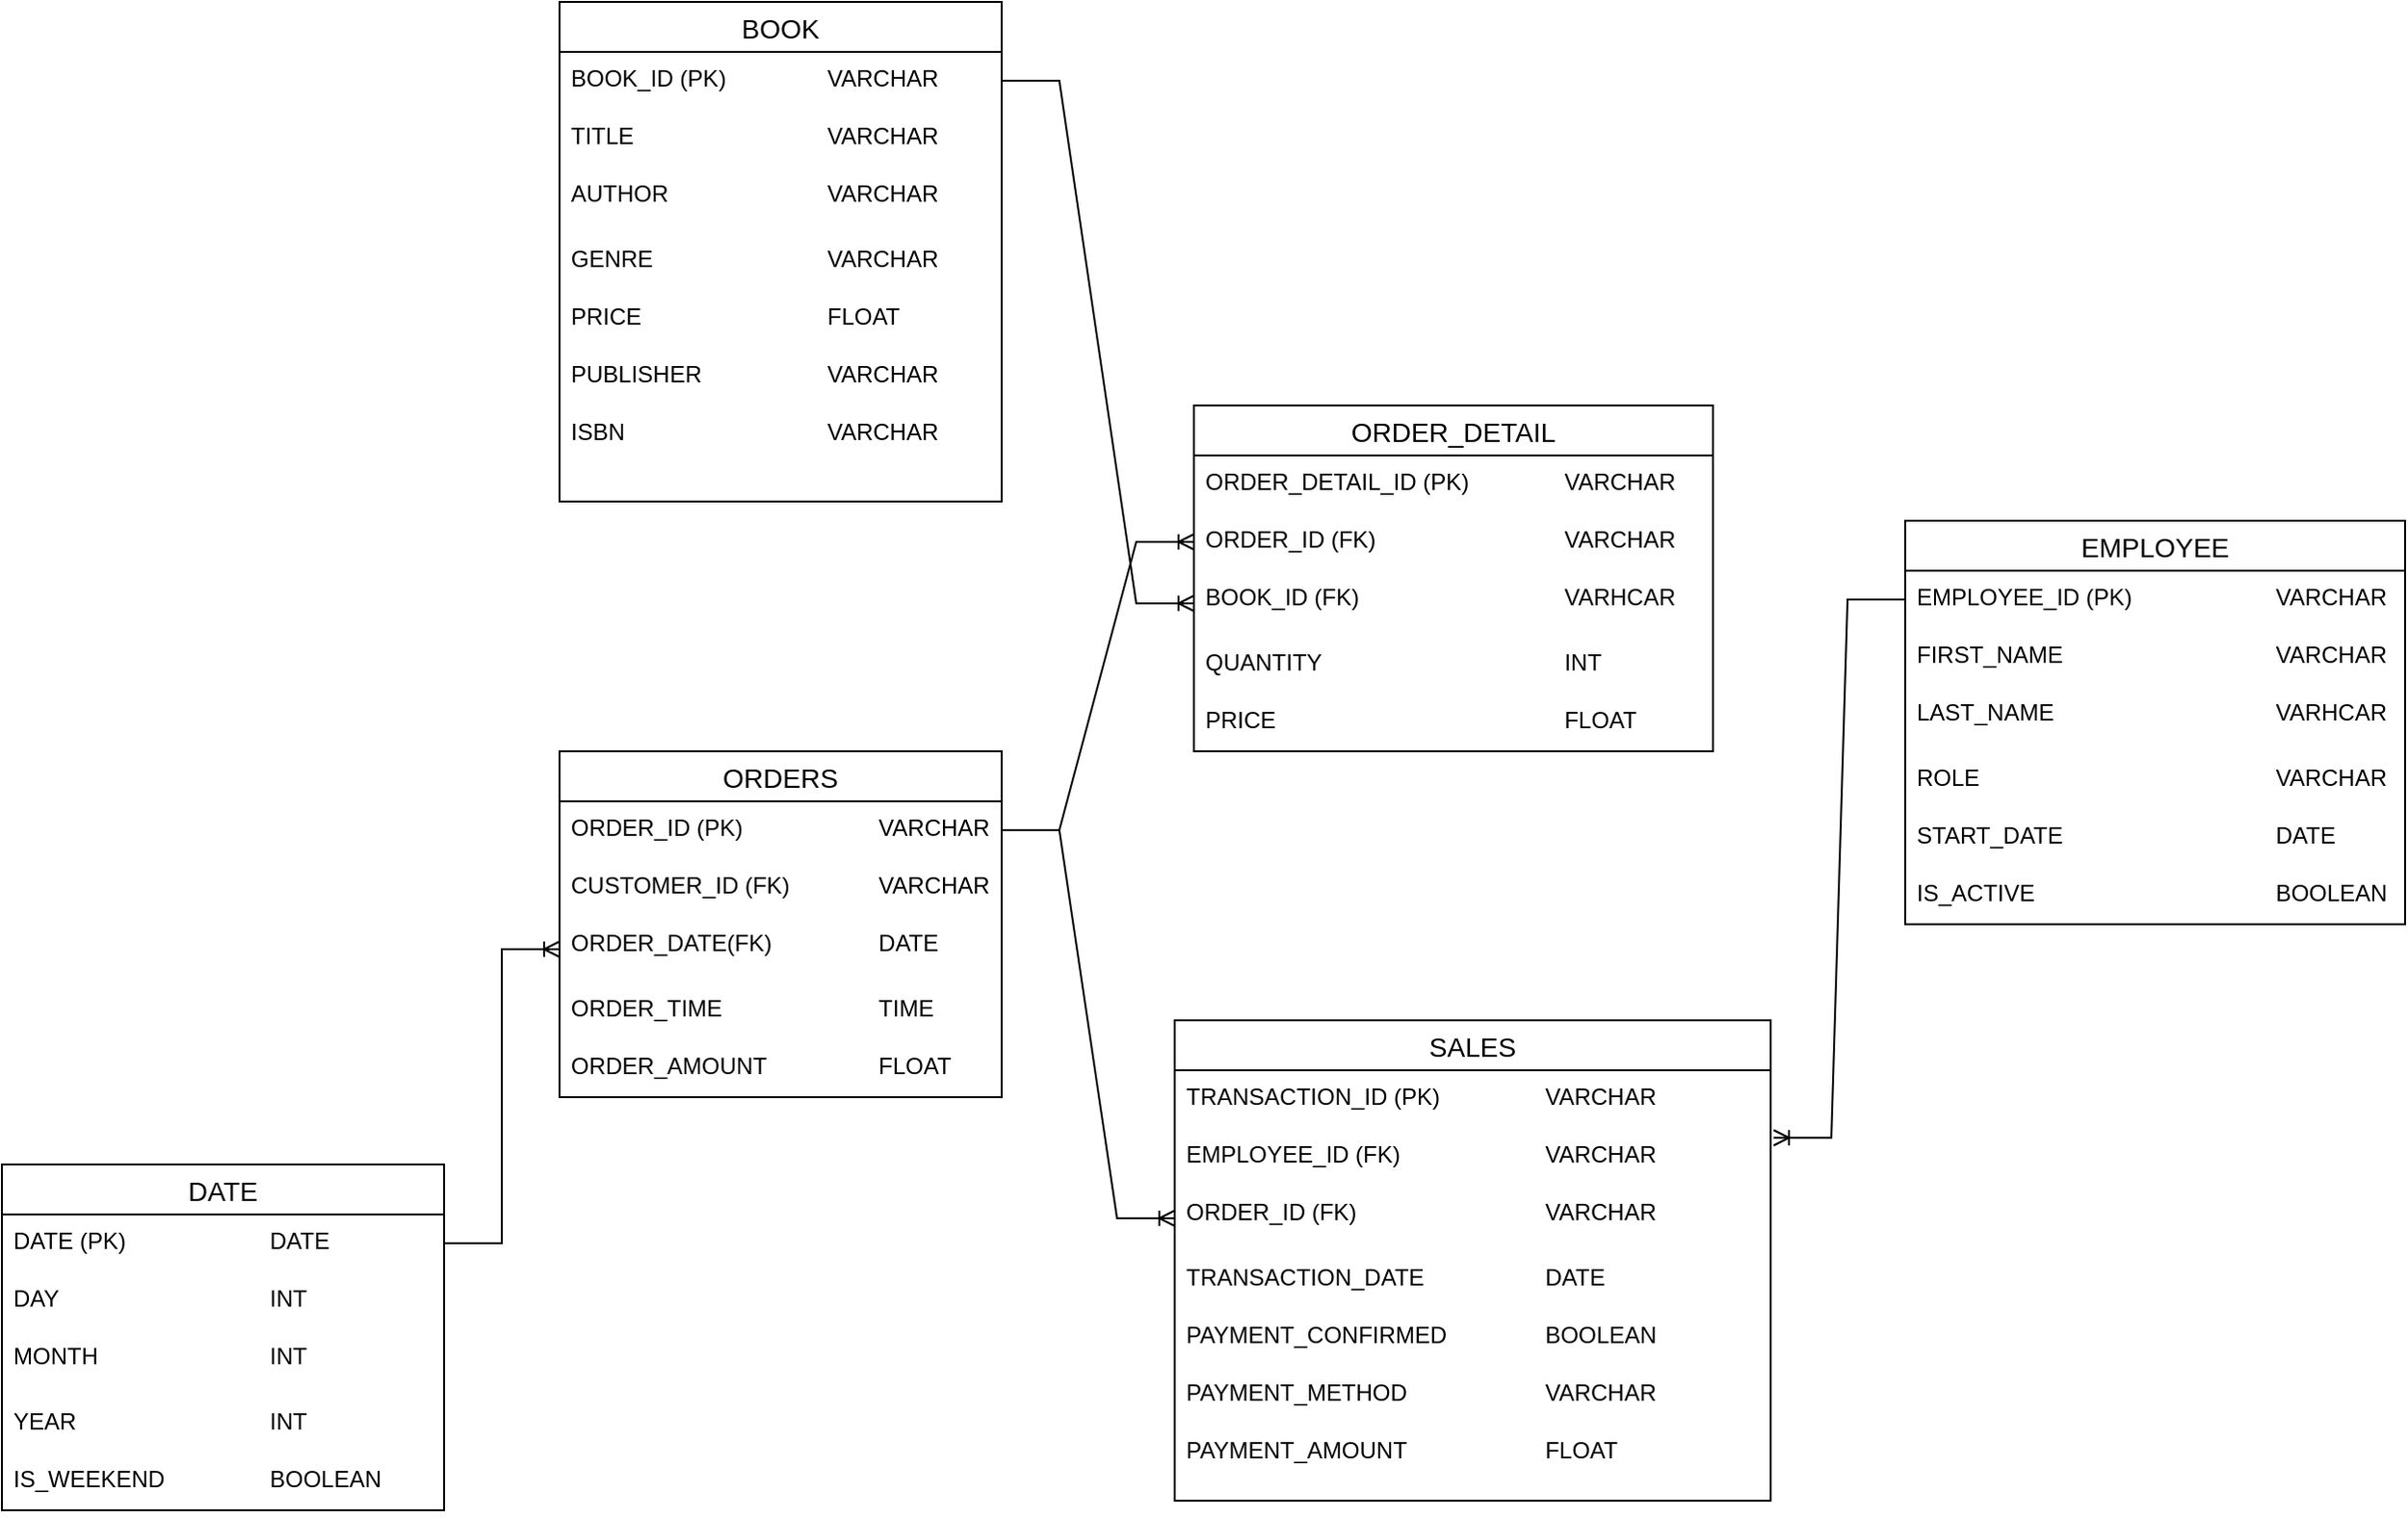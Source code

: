 <mxfile version="26.2.14">
  <diagram id="C5RBs43oDa-KdzZeNtuy" name="Page-1">
    <mxGraphModel dx="1971" dy="877" grid="1" gridSize="10" guides="1" tooltips="1" connect="1" arrows="1" fold="1" page="1" pageScale="1" pageWidth="827" pageHeight="1169" math="0" shadow="0">
      <root>
        <mxCell id="WIyWlLk6GJQsqaUBKTNV-0" />
        <mxCell id="WIyWlLk6GJQsqaUBKTNV-1" parent="WIyWlLk6GJQsqaUBKTNV-0" />
        <mxCell id="uuKCKOv4QM4juEZIlnk0-14" value="BOOK" style="swimlane;fontStyle=0;childLayout=stackLayout;horizontal=1;startSize=26;horizontalStack=0;resizeParent=1;resizeParentMax=0;resizeLast=0;collapsible=1;marginBottom=0;align=center;fontSize=14;" parent="WIyWlLk6GJQsqaUBKTNV-1" vertex="1">
          <mxGeometry x="310" y="110" width="230" height="260" as="geometry" />
        </mxCell>
        <mxCell id="uuKCKOv4QM4juEZIlnk0-15" value="BOOK_ID (PK)&lt;span style=&quot;white-space: pre;&quot;&gt;&#x9;&amp;nbsp;&lt;/span&gt;&amp;nbsp; &amp;nbsp; &amp;nbsp; &amp;nbsp;VARCHAR" style="text;strokeColor=none;fillColor=none;spacingLeft=4;spacingRight=4;overflow=hidden;rotatable=0;points=[[0,0.5],[1,0.5]];portConstraint=eastwest;fontSize=12;whiteSpace=wrap;html=1;" parent="uuKCKOv4QM4juEZIlnk0-14" vertex="1">
          <mxGeometry y="26" width="230" height="30" as="geometry" />
        </mxCell>
        <mxCell id="uuKCKOv4QM4juEZIlnk0-16" value="TITLE&lt;span style=&quot;white-space: pre;&quot;&gt;&#x9;&lt;/span&gt;&lt;span style=&quot;white-space: pre;&quot;&gt;&#x9;&lt;/span&gt;&lt;span style=&quot;white-space: pre;&quot;&gt;&#x9;&lt;span style=&quot;white-space: pre;&quot;&gt;&#x9;&lt;/span&gt;&lt;/span&gt;VARCHAR" style="text;strokeColor=none;fillColor=none;spacingLeft=4;spacingRight=4;overflow=hidden;rotatable=0;points=[[0,0.5],[1,0.5]];portConstraint=eastwest;fontSize=12;whiteSpace=wrap;html=1;" parent="uuKCKOv4QM4juEZIlnk0-14" vertex="1">
          <mxGeometry y="56" width="230" height="30" as="geometry" />
        </mxCell>
        <mxCell id="uuKCKOv4QM4juEZIlnk0-18" value="AUTHOR&lt;span style=&quot;white-space: pre;&quot;&gt;&#x9;&lt;/span&gt;&lt;span style=&quot;white-space: pre;&quot;&gt;&#x9;&lt;/span&gt;&lt;span style=&quot;white-space: pre;&quot;&gt;&#x9;&lt;span style=&quot;white-space: pre;&quot;&gt;&#x9;&lt;/span&gt;&lt;/span&gt;VARCHAR" style="text;strokeColor=none;fillColor=none;spacingLeft=4;spacingRight=4;overflow=hidden;rotatable=0;points=[[0,0.5],[1,0.5]];portConstraint=eastwest;fontSize=12;whiteSpace=wrap;html=1;" parent="uuKCKOv4QM4juEZIlnk0-14" vertex="1">
          <mxGeometry y="86" width="230" height="34" as="geometry" />
        </mxCell>
        <mxCell id="uuKCKOv4QM4juEZIlnk0-19" value="GENRE&lt;span style=&quot;white-space: pre;&quot;&gt;&#x9;&lt;/span&gt;&lt;span style=&quot;white-space: pre;&quot;&gt;&#x9;&lt;/span&gt;&lt;span style=&quot;white-space: pre;&quot;&gt;&#x9;&lt;span style=&quot;white-space: pre;&quot;&gt;&#x9;&lt;/span&gt;&lt;/span&gt;VARCHAR" style="text;strokeColor=none;fillColor=none;spacingLeft=4;spacingRight=4;overflow=hidden;rotatable=0;points=[[0,0.5],[1,0.5]];portConstraint=eastwest;fontSize=12;whiteSpace=wrap;html=1;" parent="uuKCKOv4QM4juEZIlnk0-14" vertex="1">
          <mxGeometry y="120" width="230" height="30" as="geometry" />
        </mxCell>
        <mxCell id="uuKCKOv4QM4juEZIlnk0-20" value="PRICE&lt;span style=&quot;white-space: pre;&quot;&gt;&#x9;&lt;/span&gt;&lt;span style=&quot;white-space: pre;&quot;&gt;&#x9;&lt;/span&gt;&lt;span style=&quot;white-space: pre;&quot;&gt;&#x9;&lt;span style=&quot;white-space: pre;&quot;&gt;&#x9;&lt;/span&gt;&lt;/span&gt;FLOAT" style="text;strokeColor=none;fillColor=none;spacingLeft=4;spacingRight=4;overflow=hidden;rotatable=0;points=[[0,0.5],[1,0.5]];portConstraint=eastwest;fontSize=12;whiteSpace=wrap;html=1;" parent="uuKCKOv4QM4juEZIlnk0-14" vertex="1">
          <mxGeometry y="150" width="230" height="30" as="geometry" />
        </mxCell>
        <mxCell id="uuKCKOv4QM4juEZIlnk0-21" value="PUBLISHER&lt;span style=&quot;white-space: pre;&quot;&gt;&#x9;&lt;/span&gt;&lt;span style=&quot;white-space: pre;&quot;&gt;&#x9;&lt;span style=&quot;white-space: pre;&quot;&gt;&#x9;&lt;/span&gt;V&lt;/span&gt;ARCHAR" style="text;strokeColor=none;fillColor=none;spacingLeft=4;spacingRight=4;overflow=hidden;rotatable=0;points=[[0,0.5],[1,0.5]];portConstraint=eastwest;fontSize=12;whiteSpace=wrap;html=1;" parent="uuKCKOv4QM4juEZIlnk0-14" vertex="1">
          <mxGeometry y="180" width="230" height="30" as="geometry" />
        </mxCell>
        <mxCell id="uuKCKOv4QM4juEZIlnk0-17" value="ISBN&lt;span style=&quot;white-space: pre;&quot;&gt;&#x9;&lt;/span&gt;&lt;span style=&quot;white-space: pre;&quot;&gt;&#x9;&lt;/span&gt;&lt;span style=&quot;white-space: pre;&quot;&gt;&#x9;&lt;/span&gt;&lt;span style=&quot;white-space: pre;&quot;&gt;&#x9;&lt;/span&gt;VARCHAR" style="text;strokeColor=none;fillColor=none;spacingLeft=4;spacingRight=4;overflow=hidden;rotatable=0;points=[[0,0.5],[1,0.5]];portConstraint=eastwest;fontSize=12;whiteSpace=wrap;html=1;" parent="uuKCKOv4QM4juEZIlnk0-14" vertex="1">
          <mxGeometry y="210" width="230" height="50" as="geometry" />
        </mxCell>
        <mxCell id="uuKCKOv4QM4juEZIlnk0-22" value="ORDERS" style="swimlane;fontStyle=0;childLayout=stackLayout;horizontal=1;startSize=26;horizontalStack=0;resizeParent=1;resizeParentMax=0;resizeLast=0;collapsible=1;marginBottom=0;align=center;fontSize=14;" parent="WIyWlLk6GJQsqaUBKTNV-1" vertex="1">
          <mxGeometry x="310" y="500" width="230" height="180" as="geometry" />
        </mxCell>
        <mxCell id="uuKCKOv4QM4juEZIlnk0-23" value="ORDER_ID (PK)&lt;span style=&quot;white-space: pre;&quot;&gt;&#x9;&amp;nbsp;&lt;/span&gt;&amp;nbsp; &amp;nbsp; &amp;nbsp; &amp;nbsp;&lt;span style=&quot;white-space: pre;&quot;&gt;&#x9;&lt;/span&gt;VARCHAR" style="text;strokeColor=none;fillColor=none;spacingLeft=4;spacingRight=4;overflow=hidden;rotatable=0;points=[[0,0.5],[1,0.5]];portConstraint=eastwest;fontSize=12;whiteSpace=wrap;html=1;" parent="uuKCKOv4QM4juEZIlnk0-22" vertex="1">
          <mxGeometry y="26" width="230" height="30" as="geometry" />
        </mxCell>
        <mxCell id="uuKCKOv4QM4juEZIlnk0-24" value="CUSTOMER_ID (FK)&lt;span style=&quot;white-space: pre;&quot;&gt;&#x9;&lt;/span&gt;&lt;span style=&quot;white-space: pre;&quot;&gt;&#x9;&lt;/span&gt;VARCHAR" style="text;strokeColor=none;fillColor=none;spacingLeft=4;spacingRight=4;overflow=hidden;rotatable=0;points=[[0,0.5],[1,0.5]];portConstraint=eastwest;fontSize=12;whiteSpace=wrap;html=1;" parent="uuKCKOv4QM4juEZIlnk0-22" vertex="1">
          <mxGeometry y="56" width="230" height="30" as="geometry" />
        </mxCell>
        <mxCell id="uuKCKOv4QM4juEZIlnk0-25" value="ORDER_DATE(FK)&lt;span style=&quot;white-space: pre;&quot;&gt;&#x9;&lt;/span&gt;&lt;span style=&quot;white-space: pre;&quot;&gt;&#x9;&lt;span style=&quot;white-space: pre;&quot;&gt;&#x9;&lt;/span&gt;&lt;/span&gt;DATE" style="text;strokeColor=none;fillColor=none;spacingLeft=4;spacingRight=4;overflow=hidden;rotatable=0;points=[[0,0.5],[1,0.5]];portConstraint=eastwest;fontSize=12;whiteSpace=wrap;html=1;" parent="uuKCKOv4QM4juEZIlnk0-22" vertex="1">
          <mxGeometry y="86" width="230" height="34" as="geometry" />
        </mxCell>
        <mxCell id="uuKCKOv4QM4juEZIlnk0-26" value="ORDER_TIME&lt;span style=&quot;white-space: pre;&quot;&gt;&#x9;&lt;/span&gt;&lt;span style=&quot;white-space: pre;&quot;&gt;&#x9;&lt;span style=&quot;white-space: pre;&quot;&gt;&#x9;&lt;/span&gt;&lt;/span&gt;TIME" style="text;strokeColor=none;fillColor=none;spacingLeft=4;spacingRight=4;overflow=hidden;rotatable=0;points=[[0,0.5],[1,0.5]];portConstraint=eastwest;fontSize=12;whiteSpace=wrap;html=1;" parent="uuKCKOv4QM4juEZIlnk0-22" vertex="1">
          <mxGeometry y="120" width="230" height="30" as="geometry" />
        </mxCell>
        <mxCell id="uuKCKOv4QM4juEZIlnk0-27" value="ORDER_AMOUNT&lt;span style=&quot;white-space: pre;&quot;&gt;&#x9;&lt;/span&gt;&lt;span style=&quot;white-space: pre;&quot;&gt;&#x9;&lt;span style=&quot;white-space: pre;&quot;&gt;&#x9;&lt;/span&gt;&lt;/span&gt;FLOAT" style="text;strokeColor=none;fillColor=none;spacingLeft=4;spacingRight=4;overflow=hidden;rotatable=0;points=[[0,0.5],[1,0.5]];portConstraint=eastwest;fontSize=12;whiteSpace=wrap;html=1;" parent="uuKCKOv4QM4juEZIlnk0-22" vertex="1">
          <mxGeometry y="150" width="230" height="30" as="geometry" />
        </mxCell>
        <mxCell id="uuKCKOv4QM4juEZIlnk0-30" value="ORDER_DETAIL" style="swimlane;fontStyle=0;childLayout=stackLayout;horizontal=1;startSize=26;horizontalStack=0;resizeParent=1;resizeParentMax=0;resizeLast=0;collapsible=1;marginBottom=0;align=center;fontSize=14;" parent="WIyWlLk6GJQsqaUBKTNV-1" vertex="1">
          <mxGeometry x="640" y="320" width="270" height="180" as="geometry" />
        </mxCell>
        <mxCell id="uuKCKOv4QM4juEZIlnk0-31" value="ORDER_DETAIL_ID (PK)&lt;span style=&quot;white-space: pre;&quot;&gt;&#x9;&amp;nbsp;&lt;/span&gt;&amp;nbsp; &amp;nbsp; &lt;span style=&quot;white-space: pre;&quot;&gt;&#x9;&lt;/span&gt;VARCHAR" style="text;strokeColor=none;fillColor=none;spacingLeft=4;spacingRight=4;overflow=hidden;rotatable=0;points=[[0,0.5],[1,0.5]];portConstraint=eastwest;fontSize=12;whiteSpace=wrap;html=1;" parent="uuKCKOv4QM4juEZIlnk0-30" vertex="1">
          <mxGeometry y="26" width="270" height="30" as="geometry" />
        </mxCell>
        <mxCell id="uuKCKOv4QM4juEZIlnk0-32" value="ORDER_ID (FK)&lt;span style=&quot;white-space: pre;&quot;&gt;&#x9;&lt;span style=&quot;white-space: pre;&quot;&gt;&#x9;&lt;/span&gt;&lt;span style=&quot;white-space: pre;&quot;&gt;&#x9;&lt;span style=&quot;white-space: pre;&quot;&gt;&#x9;&lt;/span&gt;&lt;/span&gt;&lt;/span&gt;VARCHAR" style="text;strokeColor=none;fillColor=none;spacingLeft=4;spacingRight=4;overflow=hidden;rotatable=0;points=[[0,0.5],[1,0.5]];portConstraint=eastwest;fontSize=12;whiteSpace=wrap;html=1;" parent="uuKCKOv4QM4juEZIlnk0-30" vertex="1">
          <mxGeometry y="56" width="270" height="30" as="geometry" />
        </mxCell>
        <mxCell id="uuKCKOv4QM4juEZIlnk0-33" value="BOOK_ID (FK)&lt;span style=&quot;white-space: pre;&quot;&gt;&#x9;&lt;/span&gt;&lt;span style=&quot;white-space: pre;&quot;&gt;&#x9;&lt;span style=&quot;white-space: pre;&quot;&gt;&#x9;&lt;/span&gt;&lt;span style=&quot;white-space: pre;&quot;&gt;&#x9;&lt;/span&gt;V&lt;/span&gt;ARHCAR" style="text;strokeColor=none;fillColor=none;spacingLeft=4;spacingRight=4;overflow=hidden;rotatable=0;points=[[0,0.5],[1,0.5]];portConstraint=eastwest;fontSize=12;whiteSpace=wrap;html=1;" parent="uuKCKOv4QM4juEZIlnk0-30" vertex="1">
          <mxGeometry y="86" width="270" height="34" as="geometry" />
        </mxCell>
        <mxCell id="uuKCKOv4QM4juEZIlnk0-34" value="QUANTITY&lt;span style=&quot;white-space: pre;&quot;&gt;&#x9;&lt;/span&gt;&lt;span style=&quot;white-space: pre;&quot;&gt;&#x9;&lt;/span&gt;&lt;span style=&quot;white-space: pre;&quot;&gt;&#x9;&lt;/span&gt;&lt;span style=&quot;white-space: pre;&quot;&gt;&#x9;&lt;/span&gt;&lt;span style=&quot;white-space: pre;&quot;&gt;&#x9;&lt;/span&gt;INT" style="text;strokeColor=none;fillColor=none;spacingLeft=4;spacingRight=4;overflow=hidden;rotatable=0;points=[[0,0.5],[1,0.5]];portConstraint=eastwest;fontSize=12;whiteSpace=wrap;html=1;" parent="uuKCKOv4QM4juEZIlnk0-30" vertex="1">
          <mxGeometry y="120" width="270" height="30" as="geometry" />
        </mxCell>
        <mxCell id="uuKCKOv4QM4juEZIlnk0-35" value="PRICE&lt;span style=&quot;white-space: pre;&quot;&gt;&#x9;&lt;/span&gt;&lt;span style=&quot;white-space: pre;&quot;&gt;&#x9;&lt;/span&gt;&lt;span style=&quot;white-space: pre;&quot;&gt;&#x9;&lt;/span&gt;&lt;span style=&quot;white-space: pre;&quot;&gt;&#x9;&lt;/span&gt;&lt;span style=&quot;white-space: pre;&quot;&gt;&#x9;&lt;/span&gt;&lt;span style=&quot;white-space: pre;&quot;&gt;&#x9;&lt;/span&gt;FLOAT" style="text;strokeColor=none;fillColor=none;spacingLeft=4;spacingRight=4;overflow=hidden;rotatable=0;points=[[0,0.5],[1,0.5]];portConstraint=eastwest;fontSize=12;whiteSpace=wrap;html=1;" parent="uuKCKOv4QM4juEZIlnk0-30" vertex="1">
          <mxGeometry y="150" width="270" height="30" as="geometry" />
        </mxCell>
        <mxCell id="uuKCKOv4QM4juEZIlnk0-36" value="SALES" style="swimlane;fontStyle=0;childLayout=stackLayout;horizontal=1;startSize=26;horizontalStack=0;resizeParent=1;resizeParentMax=0;resizeLast=0;collapsible=1;marginBottom=0;align=center;fontSize=14;" parent="WIyWlLk6GJQsqaUBKTNV-1" vertex="1">
          <mxGeometry x="630" y="640" width="310" height="250" as="geometry" />
        </mxCell>
        <mxCell id="uuKCKOv4QM4juEZIlnk0-37" value="TRANSACTION_ID (PK)&lt;span style=&quot;white-space: pre;&quot;&gt;&#x9;&amp;nbsp;&lt;/span&gt;&amp;nbsp; &amp;nbsp; &amp;nbsp; &amp;nbsp;VARCHAR" style="text;strokeColor=none;fillColor=none;spacingLeft=4;spacingRight=4;overflow=hidden;rotatable=0;points=[[0,0.5],[1,0.5]];portConstraint=eastwest;fontSize=12;whiteSpace=wrap;html=1;" parent="uuKCKOv4QM4juEZIlnk0-36" vertex="1">
          <mxGeometry y="26" width="310" height="30" as="geometry" />
        </mxCell>
        <mxCell id="uuKCKOv4QM4juEZIlnk0-38" value="EMPLOYEE_ID (FK)&lt;span style=&quot;white-space: pre;&quot;&gt;&#x9;&lt;/span&gt;&lt;span style=&quot;white-space: pre;&quot;&gt;&#x9;&lt;span style=&quot;white-space: pre;&quot;&gt;&#x9;&lt;/span&gt;&lt;/span&gt;VARCHAR" style="text;strokeColor=none;fillColor=none;spacingLeft=4;spacingRight=4;overflow=hidden;rotatable=0;points=[[0,0.5],[1,0.5]];portConstraint=eastwest;fontSize=12;whiteSpace=wrap;html=1;" parent="uuKCKOv4QM4juEZIlnk0-36" vertex="1">
          <mxGeometry y="56" width="310" height="30" as="geometry" />
        </mxCell>
        <mxCell id="uuKCKOv4QM4juEZIlnk0-39" value="ORDER_ID (FK)&lt;span style=&quot;white-space: pre;&quot;&gt;&#x9;&lt;/span&gt;&lt;span style=&quot;white-space: pre;&quot;&gt;&#x9;&lt;span style=&quot;white-space: pre;&quot;&gt;&#x9;&lt;/span&gt;&lt;span style=&quot;white-space: pre;&quot;&gt;&#x9;&lt;/span&gt;&lt;/span&gt;VARCHAR" style="text;strokeColor=none;fillColor=none;spacingLeft=4;spacingRight=4;overflow=hidden;rotatable=0;points=[[0,0.5],[1,0.5]];portConstraint=eastwest;fontSize=12;whiteSpace=wrap;html=1;" parent="uuKCKOv4QM4juEZIlnk0-36" vertex="1">
          <mxGeometry y="86" width="310" height="34" as="geometry" />
        </mxCell>
        <mxCell id="uuKCKOv4QM4juEZIlnk0-40" value="TRANSACTION_DATE&lt;span style=&quot;white-space: pre;&quot;&gt;&#x9;&lt;/span&gt;&lt;span style=&quot;white-space: pre;&quot;&gt;&#x9;&lt;span style=&quot;white-space: pre;&quot;&gt;&#x9;&lt;/span&gt;D&lt;/span&gt;ATE" style="text;strokeColor=none;fillColor=none;spacingLeft=4;spacingRight=4;overflow=hidden;rotatable=0;points=[[0,0.5],[1,0.5]];portConstraint=eastwest;fontSize=12;whiteSpace=wrap;html=1;" parent="uuKCKOv4QM4juEZIlnk0-36" vertex="1">
          <mxGeometry y="120" width="310" height="30" as="geometry" />
        </mxCell>
        <mxCell id="uuKCKOv4QM4juEZIlnk0-41" value="PAYMENT_CONFIRMED&lt;span style=&quot;white-space: pre;&quot;&gt;&#x9;&lt;/span&gt;&lt;span style=&quot;white-space: pre;&quot;&gt;&#x9;&lt;/span&gt;BOOLEAN" style="text;strokeColor=none;fillColor=none;spacingLeft=4;spacingRight=4;overflow=hidden;rotatable=0;points=[[0,0.5],[1,0.5]];portConstraint=eastwest;fontSize=12;whiteSpace=wrap;html=1;" parent="uuKCKOv4QM4juEZIlnk0-36" vertex="1">
          <mxGeometry y="150" width="310" height="30" as="geometry" />
        </mxCell>
        <mxCell id="uuKCKOv4QM4juEZIlnk0-43" value="PAYMENT_METHOD&lt;span style=&quot;white-space: pre;&quot;&gt;&#x9;&lt;/span&gt;&lt;span style=&quot;white-space: pre;&quot;&gt;&#x9;&lt;span style=&quot;white-space: pre;&quot;&gt;&#x9;&lt;/span&gt;V&lt;/span&gt;ARCHAR" style="text;strokeColor=none;fillColor=none;spacingLeft=4;spacingRight=4;overflow=hidden;rotatable=0;points=[[0,0.5],[1,0.5]];portConstraint=eastwest;fontSize=12;whiteSpace=wrap;html=1;" parent="uuKCKOv4QM4juEZIlnk0-36" vertex="1">
          <mxGeometry y="180" width="310" height="30" as="geometry" />
        </mxCell>
        <mxCell id="uuKCKOv4QM4juEZIlnk0-42" value="PAYMENT_AMOUNT&lt;span style=&quot;white-space: pre;&quot;&gt;&#x9;&lt;/span&gt;&lt;span style=&quot;white-space: pre;&quot;&gt;&#x9;&lt;span style=&quot;white-space: pre;&quot;&gt;&#x9;&lt;/span&gt;F&lt;/span&gt;LOAT" style="text;strokeColor=none;fillColor=none;spacingLeft=4;spacingRight=4;overflow=hidden;rotatable=0;points=[[0,0.5],[1,0.5]];portConstraint=eastwest;fontSize=12;whiteSpace=wrap;html=1;" parent="uuKCKOv4QM4juEZIlnk0-36" vertex="1">
          <mxGeometry y="210" width="310" height="40" as="geometry" />
        </mxCell>
        <mxCell id="uuKCKOv4QM4juEZIlnk0-44" value="DATE" style="swimlane;fontStyle=0;childLayout=stackLayout;horizontal=1;startSize=26;horizontalStack=0;resizeParent=1;resizeParentMax=0;resizeLast=0;collapsible=1;marginBottom=0;align=center;fontSize=14;" parent="WIyWlLk6GJQsqaUBKTNV-1" vertex="1">
          <mxGeometry x="20" y="715" width="230" height="180" as="geometry" />
        </mxCell>
        <mxCell id="uuKCKOv4QM4juEZIlnk0-45" value="DATE (PK)&lt;span style=&quot;white-space: pre;&quot;&gt;&#x9;&amp;nbsp;&lt;/span&gt;&amp;nbsp; &amp;nbsp; &amp;nbsp; &amp;nbsp;&lt;span style=&quot;white-space: pre;&quot;&gt;&#x9;&lt;/span&gt;DATE" style="text;strokeColor=none;fillColor=none;spacingLeft=4;spacingRight=4;overflow=hidden;rotatable=0;points=[[0,0.5],[1,0.5]];portConstraint=eastwest;fontSize=12;whiteSpace=wrap;html=1;" parent="uuKCKOv4QM4juEZIlnk0-44" vertex="1">
          <mxGeometry y="26" width="230" height="30" as="geometry" />
        </mxCell>
        <mxCell id="uuKCKOv4QM4juEZIlnk0-46" value="DAY&lt;span style=&quot;white-space: pre;&quot;&gt;&#x9;&lt;/span&gt;&lt;span style=&quot;white-space: pre;&quot;&gt;&#x9;&lt;/span&gt;&lt;span style=&quot;white-space: pre;&quot;&gt;&#x9;&lt;/span&gt;&lt;span style=&quot;white-space: pre;&quot;&gt;&#x9;&lt;/span&gt;&lt;span style=&quot;white-space: pre;&quot;&gt;&#x9;&lt;/span&gt;INT" style="text;strokeColor=none;fillColor=none;spacingLeft=4;spacingRight=4;overflow=hidden;rotatable=0;points=[[0,0.5],[1,0.5]];portConstraint=eastwest;fontSize=12;whiteSpace=wrap;html=1;" parent="uuKCKOv4QM4juEZIlnk0-44" vertex="1">
          <mxGeometry y="56" width="230" height="30" as="geometry" />
        </mxCell>
        <mxCell id="uuKCKOv4QM4juEZIlnk0-47" value="MONTH&lt;span style=&quot;white-space: pre;&quot;&gt;&#x9;&lt;/span&gt;&lt;span style=&quot;white-space: pre;&quot;&gt;&#x9;&lt;/span&gt;&lt;span style=&quot;white-space: pre;&quot;&gt;&#x9;&lt;/span&gt;&lt;span style=&quot;white-space: pre;&quot;&gt;&#x9;&lt;/span&gt;INT" style="text;strokeColor=none;fillColor=none;spacingLeft=4;spacingRight=4;overflow=hidden;rotatable=0;points=[[0,0.5],[1,0.5]];portConstraint=eastwest;fontSize=12;whiteSpace=wrap;html=1;" parent="uuKCKOv4QM4juEZIlnk0-44" vertex="1">
          <mxGeometry y="86" width="230" height="34" as="geometry" />
        </mxCell>
        <mxCell id="uuKCKOv4QM4juEZIlnk0-48" value="YEAR&lt;span style=&quot;white-space: pre;&quot;&gt;&#x9;&lt;/span&gt;&lt;span style=&quot;white-space: pre;&quot;&gt;&#x9;&lt;/span&gt;&lt;span style=&quot;white-space: pre;&quot;&gt;&#x9;&lt;/span&gt;&lt;span style=&quot;white-space: pre;&quot;&gt;&#x9;&lt;/span&gt;INT" style="text;strokeColor=none;fillColor=none;spacingLeft=4;spacingRight=4;overflow=hidden;rotatable=0;points=[[0,0.5],[1,0.5]];portConstraint=eastwest;fontSize=12;whiteSpace=wrap;html=1;" parent="uuKCKOv4QM4juEZIlnk0-44" vertex="1">
          <mxGeometry y="120" width="230" height="30" as="geometry" />
        </mxCell>
        <mxCell id="uuKCKOv4QM4juEZIlnk0-49" value="IS_WEEKEND&lt;span style=&quot;white-space: pre;&quot;&gt;&#x9;&lt;/span&gt;&lt;span style=&quot;white-space: pre;&quot;&gt;&#x9;&lt;/span&gt;BOOLEAN" style="text;strokeColor=none;fillColor=none;spacingLeft=4;spacingRight=4;overflow=hidden;rotatable=0;points=[[0,0.5],[1,0.5]];portConstraint=eastwest;fontSize=12;whiteSpace=wrap;html=1;" parent="uuKCKOv4QM4juEZIlnk0-44" vertex="1">
          <mxGeometry y="150" width="230" height="30" as="geometry" />
        </mxCell>
        <mxCell id="uuKCKOv4QM4juEZIlnk0-58" value="EMPLOYEE" style="swimlane;fontStyle=0;childLayout=stackLayout;horizontal=1;startSize=26;horizontalStack=0;resizeParent=1;resizeParentMax=0;resizeLast=0;collapsible=1;marginBottom=0;align=center;fontSize=14;" parent="WIyWlLk6GJQsqaUBKTNV-1" vertex="1">
          <mxGeometry x="1010" y="380" width="260" height="210" as="geometry" />
        </mxCell>
        <mxCell id="uuKCKOv4QM4juEZIlnk0-59" value="EMPLOYEE_ID (PK)&lt;span style=&quot;white-space: pre;&quot;&gt;&#x9;&amp;nbsp;&lt;/span&gt;&amp;nbsp; &amp;nbsp; &lt;span style=&quot;white-space: pre;&quot;&gt;&#x9;&lt;/span&gt;&lt;span style=&quot;white-space: pre;&quot;&gt;&#x9;&lt;/span&gt;VARCHAR" style="text;strokeColor=none;fillColor=none;spacingLeft=4;spacingRight=4;overflow=hidden;rotatable=0;points=[[0,0.5],[1,0.5]];portConstraint=eastwest;fontSize=12;whiteSpace=wrap;html=1;" parent="uuKCKOv4QM4juEZIlnk0-58" vertex="1">
          <mxGeometry y="26" width="260" height="30" as="geometry" />
        </mxCell>
        <mxCell id="uuKCKOv4QM4juEZIlnk0-60" value="FIRST_NAME&lt;span style=&quot;white-space: pre;&quot;&gt;&#x9;&lt;/span&gt;&lt;span style=&quot;white-space: pre;&quot;&gt;&#x9;&lt;span style=&quot;white-space: pre;&quot;&gt;&#x9;&lt;/span&gt;&lt;span style=&quot;white-space: pre;&quot;&gt;&#x9;&lt;span style=&quot;white-space: pre;&quot;&gt;&#x9;&lt;/span&gt;&lt;/span&gt;&lt;/span&gt;VARCHAR" style="text;strokeColor=none;fillColor=none;spacingLeft=4;spacingRight=4;overflow=hidden;rotatable=0;points=[[0,0.5],[1,0.5]];portConstraint=eastwest;fontSize=12;whiteSpace=wrap;html=1;" parent="uuKCKOv4QM4juEZIlnk0-58" vertex="1">
          <mxGeometry y="56" width="260" height="30" as="geometry" />
        </mxCell>
        <mxCell id="uuKCKOv4QM4juEZIlnk0-61" value="LAST_NAME&lt;span style=&quot;white-space: pre;&quot;&gt;&#x9;&lt;/span&gt;&lt;span style=&quot;white-space: pre;&quot;&gt;&#x9;&lt;span style=&quot;white-space: pre;&quot;&gt;&#x9;&lt;/span&gt;&lt;span style=&quot;white-space: pre;&quot;&gt;&#x9;&lt;/span&gt;&lt;span style=&quot;white-space: pre;&quot;&gt;&#x9;&lt;/span&gt;V&lt;/span&gt;ARHCAR" style="text;strokeColor=none;fillColor=none;spacingLeft=4;spacingRight=4;overflow=hidden;rotatable=0;points=[[0,0.5],[1,0.5]];portConstraint=eastwest;fontSize=12;whiteSpace=wrap;html=1;" parent="uuKCKOv4QM4juEZIlnk0-58" vertex="1">
          <mxGeometry y="86" width="260" height="34" as="geometry" />
        </mxCell>
        <mxCell id="uuKCKOv4QM4juEZIlnk0-62" value="ROLE&lt;span style=&quot;white-space: pre;&quot;&gt;&#x9;&lt;/span&gt;&lt;span style=&quot;white-space: pre;&quot;&gt;&#x9;&lt;/span&gt;&lt;span style=&quot;white-space: pre;&quot;&gt;&#x9;&lt;/span&gt;&lt;span style=&quot;white-space: pre;&quot;&gt;&#x9;&lt;/span&gt;&lt;span style=&quot;white-space: pre;&quot;&gt;&#x9;&lt;/span&gt;&lt;span style=&quot;white-space: pre;&quot;&gt;&#x9;&lt;/span&gt;VARCHAR" style="text;strokeColor=none;fillColor=none;spacingLeft=4;spacingRight=4;overflow=hidden;rotatable=0;points=[[0,0.5],[1,0.5]];portConstraint=eastwest;fontSize=12;whiteSpace=wrap;html=1;" parent="uuKCKOv4QM4juEZIlnk0-58" vertex="1">
          <mxGeometry y="120" width="260" height="30" as="geometry" />
        </mxCell>
        <mxCell id="uuKCKOv4QM4juEZIlnk0-63" value="START_DATE&lt;span style=&quot;white-space: pre;&quot;&gt;&#x9;&lt;/span&gt;&lt;span style=&quot;white-space: pre;&quot;&gt;&#x9;&lt;/span&gt;&lt;span style=&quot;white-space: pre;&quot;&gt;&#x9;&lt;/span&gt;&lt;span style=&quot;white-space: pre;&quot;&gt;&#x9;&lt;/span&gt;&lt;span style=&quot;white-space: pre;&quot;&gt;&#x9;&lt;/span&gt;DATE" style="text;strokeColor=none;fillColor=none;spacingLeft=4;spacingRight=4;overflow=hidden;rotatable=0;points=[[0,0.5],[1,0.5]];portConstraint=eastwest;fontSize=12;whiteSpace=wrap;html=1;" parent="uuKCKOv4QM4juEZIlnk0-58" vertex="1">
          <mxGeometry y="150" width="260" height="30" as="geometry" />
        </mxCell>
        <mxCell id="uuKCKOv4QM4juEZIlnk0-64" value="IS_ACTIVE&lt;span style=&quot;white-space: pre;&quot;&gt;&#x9;&lt;/span&gt;&lt;span style=&quot;white-space: pre;&quot;&gt;&#x9;&lt;/span&gt;&lt;span style=&quot;white-space: pre;&quot;&gt;&#x9;&lt;/span&gt;&lt;span style=&quot;white-space: pre;&quot;&gt;&#x9;&lt;/span&gt;&lt;span style=&quot;white-space: pre;&quot;&gt;&#x9;&lt;/span&gt;BOOLEAN" style="text;strokeColor=none;fillColor=none;spacingLeft=4;spacingRight=4;overflow=hidden;rotatable=0;points=[[0,0.5],[1,0.5]];portConstraint=eastwest;fontSize=12;whiteSpace=wrap;html=1;" parent="uuKCKOv4QM4juEZIlnk0-58" vertex="1">
          <mxGeometry y="180" width="260" height="30" as="geometry" />
        </mxCell>
        <mxCell id="uuKCKOv4QM4juEZIlnk0-73" value="" style="edgeStyle=entityRelationEdgeStyle;fontSize=12;html=1;endArrow=ERoneToMany;rounded=0;exitX=1;exitY=0.5;exitDx=0;exitDy=0;" parent="WIyWlLk6GJQsqaUBKTNV-1" source="uuKCKOv4QM4juEZIlnk0-15" target="uuKCKOv4QM4juEZIlnk0-33" edge="1">
          <mxGeometry width="100" height="100" relative="1" as="geometry">
            <mxPoint x="270" y="420" as="sourcePoint" />
            <mxPoint x="370" y="320" as="targetPoint" />
            <Array as="points">
              <mxPoint x="360" y="650" />
            </Array>
          </mxGeometry>
        </mxCell>
        <mxCell id="uuKCKOv4QM4juEZIlnk0-78" value="" style="edgeStyle=entityRelationEdgeStyle;fontSize=12;html=1;endArrow=ERoneToMany;rounded=0;exitX=1;exitY=0.5;exitDx=0;exitDy=0;entryX=0;entryY=0.5;entryDx=0;entryDy=0;" parent="WIyWlLk6GJQsqaUBKTNV-1" source="uuKCKOv4QM4juEZIlnk0-23" target="uuKCKOv4QM4juEZIlnk0-39" edge="1">
          <mxGeometry width="100" height="100" relative="1" as="geometry">
            <mxPoint x="580" y="480" as="sourcePoint" />
            <mxPoint x="680" y="380" as="targetPoint" />
          </mxGeometry>
        </mxCell>
        <mxCell id="uuKCKOv4QM4juEZIlnk0-82" value="" style="edgeStyle=entityRelationEdgeStyle;fontSize=12;html=1;endArrow=ERoneToMany;rounded=0;entryX=0;entryY=0.5;entryDx=0;entryDy=0;exitX=1;exitY=0.5;exitDx=0;exitDy=0;" parent="WIyWlLk6GJQsqaUBKTNV-1" source="uuKCKOv4QM4juEZIlnk0-45" target="uuKCKOv4QM4juEZIlnk0-25" edge="1">
          <mxGeometry width="100" height="100" relative="1" as="geometry">
            <mxPoint x="210" y="760" as="sourcePoint" />
            <mxPoint x="310" y="660" as="targetPoint" />
          </mxGeometry>
        </mxCell>
        <mxCell id="uuKCKOv4QM4juEZIlnk0-85" value="" style="edgeStyle=entityRelationEdgeStyle;fontSize=12;html=1;endArrow=ERoneToMany;rounded=0;entryX=1.005;entryY=1.171;entryDx=0;entryDy=0;entryPerimeter=0;exitX=0;exitY=0.5;exitDx=0;exitDy=0;" parent="WIyWlLk6GJQsqaUBKTNV-1" source="uuKCKOv4QM4juEZIlnk0-59" target="uuKCKOv4QM4juEZIlnk0-37" edge="1">
          <mxGeometry width="100" height="100" relative="1" as="geometry">
            <mxPoint x="1050" y="420" as="sourcePoint" />
            <mxPoint x="1150" y="320" as="targetPoint" />
            <Array as="points">
              <mxPoint x="1030" y="420" />
            </Array>
          </mxGeometry>
        </mxCell>
        <mxCell id="uuKCKOv4QM4juEZIlnk0-96" value="" style="edgeStyle=entityRelationEdgeStyle;fontSize=12;html=1;endArrow=ERoneToMany;rounded=0;entryX=0;entryY=0.5;entryDx=0;entryDy=0;exitX=1;exitY=0.5;exitDx=0;exitDy=0;" parent="WIyWlLk6GJQsqaUBKTNV-1" source="uuKCKOv4QM4juEZIlnk0-23" target="uuKCKOv4QM4juEZIlnk0-32" edge="1">
          <mxGeometry width="100" height="100" relative="1" as="geometry">
            <mxPoint x="570" y="540" as="sourcePoint" />
            <mxPoint x="680" y="540" as="targetPoint" />
          </mxGeometry>
        </mxCell>
      </root>
    </mxGraphModel>
  </diagram>
</mxfile>
